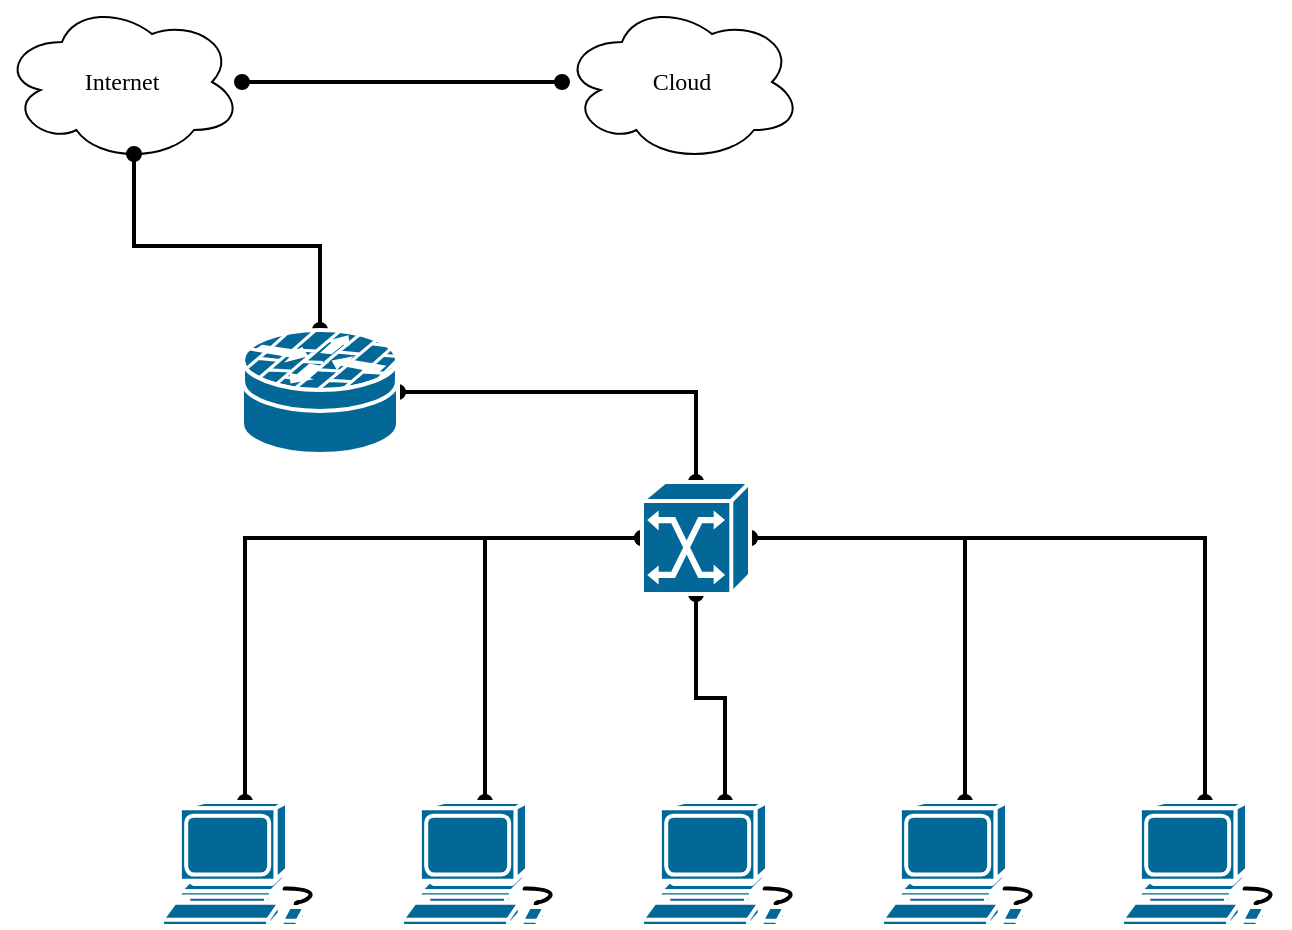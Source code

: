 <mxfile version="16.5.3" type="github">
  <diagram name="Page-1" id="c37626ed-c26b-45fb-9056-f9ebc6bb27b6">
    <mxGraphModel dx="1102" dy="585" grid="1" gridSize="10" guides="1" tooltips="1" connect="1" arrows="1" fold="1" page="1" pageScale="1" pageWidth="1100" pageHeight="850" background="none" math="0" shadow="0">
      <root>
        <mxCell id="0" />
        <mxCell id="1" parent="0" />
        <mxCell id="RLwC2hbE5rQFXxewVf6Y-15" style="edgeStyle=orthogonalEdgeStyle;rounded=0;orthogonalLoop=1;jettySize=auto;html=1;endArrow=oval;endFill=1;strokeWidth=2;entryX=0.5;entryY=0;entryDx=0;entryDy=0;entryPerimeter=0;startArrow=oval;startFill=1;" edge="1" parent="1" source="RLwC2hbE5rQFXxewVf6Y-2" target="RLwC2hbE5rQFXxewVf6Y-4">
          <mxGeometry relative="1" as="geometry" />
        </mxCell>
        <mxCell id="1c7a67bf8fd3230f-14" value="Cloud" style="ellipse;shape=cloud;whiteSpace=wrap;html=1;rounded=0;shadow=0;comic=0;strokeWidth=1;fontFamily=Verdana;fontSize=12;" parent="1" vertex="1">
          <mxGeometry x="360" y="80" width="120" height="80" as="geometry" />
        </mxCell>
        <mxCell id="RLwC2hbE5rQFXxewVf6Y-23" style="edgeStyle=orthogonalEdgeStyle;rounded=0;orthogonalLoop=1;jettySize=auto;html=1;startArrow=oval;startFill=1;endArrow=oval;endFill=1;strokeWidth=2;" edge="1" parent="1" source="1c7a67bf8fd3230f-15" target="1c7a67bf8fd3230f-14">
          <mxGeometry relative="1" as="geometry" />
        </mxCell>
        <mxCell id="1c7a67bf8fd3230f-15" value="Internet" style="ellipse;shape=cloud;whiteSpace=wrap;html=1;rounded=0;shadow=0;comic=0;strokeWidth=1;fontFamily=Verdana;fontSize=12;" parent="1" vertex="1">
          <mxGeometry x="80" y="80" width="120" height="80" as="geometry" />
        </mxCell>
        <mxCell id="RLwC2hbE5rQFXxewVf6Y-21" style="edgeStyle=orthogonalEdgeStyle;rounded=0;orthogonalLoop=1;jettySize=auto;html=1;startArrow=oval;startFill=1;endArrow=oval;endFill=1;strokeWidth=2;" edge="1" parent="1" source="RLwC2hbE5rQFXxewVf6Y-1" target="RLwC2hbE5rQFXxewVf6Y-2">
          <mxGeometry relative="1" as="geometry" />
        </mxCell>
        <mxCell id="RLwC2hbE5rQFXxewVf6Y-22" style="edgeStyle=orthogonalEdgeStyle;rounded=0;orthogonalLoop=1;jettySize=auto;html=1;entryX=0.55;entryY=0.95;entryDx=0;entryDy=0;entryPerimeter=0;startArrow=oval;startFill=1;endArrow=oval;endFill=1;strokeWidth=2;" edge="1" parent="1" source="RLwC2hbE5rQFXxewVf6Y-1" target="1c7a67bf8fd3230f-15">
          <mxGeometry relative="1" as="geometry" />
        </mxCell>
        <mxCell id="RLwC2hbE5rQFXxewVf6Y-1" value="" style="shape=mxgraph.cisco.security.router_firewall;sketch=0;html=1;pointerEvents=1;dashed=0;fillColor=#036897;strokeColor=#ffffff;strokeWidth=2;verticalLabelPosition=bottom;verticalAlign=top;align=center;outlineConnect=0;" vertex="1" parent="1">
          <mxGeometry x="200" y="244" width="78" height="62" as="geometry" />
        </mxCell>
        <mxCell id="RLwC2hbE5rQFXxewVf6Y-17" style="edgeStyle=orthogonalEdgeStyle;rounded=0;orthogonalLoop=1;jettySize=auto;html=1;startArrow=oval;startFill=1;endArrow=oval;endFill=1;strokeWidth=2;" edge="1" parent="1" source="RLwC2hbE5rQFXxewVf6Y-2" target="RLwC2hbE5rQFXxewVf6Y-7">
          <mxGeometry relative="1" as="geometry" />
        </mxCell>
        <mxCell id="RLwC2hbE5rQFXxewVf6Y-18" style="edgeStyle=orthogonalEdgeStyle;rounded=0;orthogonalLoop=1;jettySize=auto;html=1;startArrow=oval;startFill=1;endArrow=oval;endFill=1;strokeWidth=2;" edge="1" parent="1" source="RLwC2hbE5rQFXxewVf6Y-2" target="RLwC2hbE5rQFXxewVf6Y-5">
          <mxGeometry relative="1" as="geometry" />
        </mxCell>
        <mxCell id="RLwC2hbE5rQFXxewVf6Y-19" style="edgeStyle=orthogonalEdgeStyle;rounded=0;orthogonalLoop=1;jettySize=auto;html=1;startArrow=oval;startFill=1;endArrow=oval;endFill=1;strokeWidth=2;" edge="1" parent="1" source="RLwC2hbE5rQFXxewVf6Y-2" target="RLwC2hbE5rQFXxewVf6Y-6">
          <mxGeometry relative="1" as="geometry" />
        </mxCell>
        <mxCell id="RLwC2hbE5rQFXxewVf6Y-20" style="edgeStyle=orthogonalEdgeStyle;rounded=0;orthogonalLoop=1;jettySize=auto;html=1;startArrow=oval;startFill=1;endArrow=oval;endFill=1;strokeWidth=2;" edge="1" parent="1" source="RLwC2hbE5rQFXxewVf6Y-2" target="RLwC2hbE5rQFXxewVf6Y-3">
          <mxGeometry relative="1" as="geometry" />
        </mxCell>
        <mxCell id="RLwC2hbE5rQFXxewVf6Y-2" value="" style="shape=mxgraph.cisco.switches.atm_switch;sketch=0;html=1;pointerEvents=1;dashed=0;fillColor=#036897;strokeColor=#ffffff;strokeWidth=2;verticalLabelPosition=bottom;verticalAlign=top;align=center;outlineConnect=0;" vertex="1" parent="1">
          <mxGeometry x="400" y="320" width="54" height="56" as="geometry" />
        </mxCell>
        <mxCell id="RLwC2hbE5rQFXxewVf6Y-3" value="" style="shape=mxgraph.cisco.computers_and_peripherals.workstation;sketch=0;html=1;pointerEvents=1;dashed=0;fillColor=#036897;strokeColor=#ffffff;strokeWidth=2;verticalLabelPosition=bottom;verticalAlign=top;align=center;outlineConnect=0;" vertex="1" parent="1">
          <mxGeometry x="160" y="480" width="83" height="62" as="geometry" />
        </mxCell>
        <mxCell id="RLwC2hbE5rQFXxewVf6Y-4" value="" style="shape=mxgraph.cisco.computers_and_peripherals.workstation;sketch=0;html=1;pointerEvents=1;dashed=0;fillColor=#036897;strokeColor=#ffffff;strokeWidth=2;verticalLabelPosition=bottom;verticalAlign=top;align=center;outlineConnect=0;" vertex="1" parent="1">
          <mxGeometry x="280" y="480" width="83" height="62" as="geometry" />
        </mxCell>
        <mxCell id="RLwC2hbE5rQFXxewVf6Y-5" value="" style="shape=mxgraph.cisco.computers_and_peripherals.workstation;sketch=0;html=1;pointerEvents=1;dashed=0;fillColor=#036897;strokeColor=#ffffff;strokeWidth=2;verticalLabelPosition=bottom;verticalAlign=top;align=center;outlineConnect=0;" vertex="1" parent="1">
          <mxGeometry x="400" y="480" width="83" height="62" as="geometry" />
        </mxCell>
        <mxCell id="RLwC2hbE5rQFXxewVf6Y-6" value="" style="shape=mxgraph.cisco.computers_and_peripherals.workstation;sketch=0;html=1;pointerEvents=1;dashed=0;fillColor=#036897;strokeColor=#ffffff;strokeWidth=2;verticalLabelPosition=bottom;verticalAlign=top;align=center;outlineConnect=0;" vertex="1" parent="1">
          <mxGeometry x="520" y="480" width="83" height="62" as="geometry" />
        </mxCell>
        <mxCell id="RLwC2hbE5rQFXxewVf6Y-7" value="" style="shape=mxgraph.cisco.computers_and_peripherals.workstation;sketch=0;html=1;pointerEvents=1;dashed=0;fillColor=#036897;strokeColor=#ffffff;strokeWidth=2;verticalLabelPosition=bottom;verticalAlign=top;align=center;outlineConnect=0;" vertex="1" parent="1">
          <mxGeometry x="640" y="480" width="83" height="62" as="geometry" />
        </mxCell>
      </root>
    </mxGraphModel>
  </diagram>
</mxfile>

